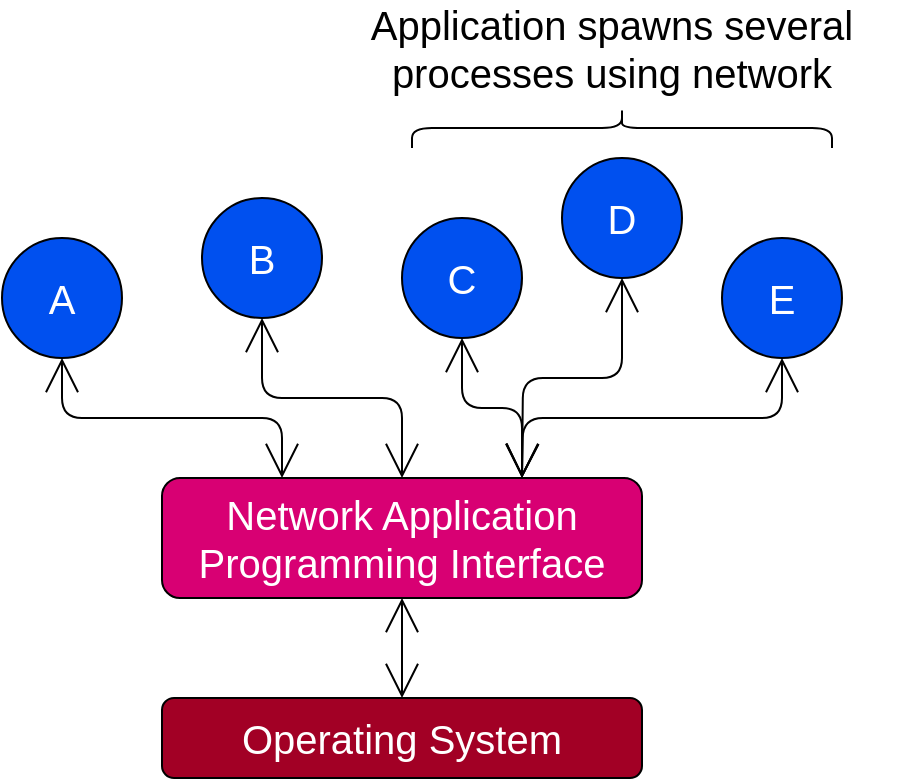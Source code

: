 <mxfile>
    <diagram id="cPa3KvFaKKLf2Ra8UxAx" name="Page-1">
        <mxGraphModel dx="1154" dy="1627" grid="1" gridSize="10" guides="1" tooltips="1" connect="1" arrows="1" fold="1" page="1" pageScale="1" pageWidth="850" pageHeight="1100" math="0" shadow="0">
            <root>
                <mxCell id="0"/>
                <mxCell id="1" parent="0"/>
                <mxCell id="11" style="edgeStyle=none;html=1;exitX=0.5;exitY=1;exitDx=0;exitDy=0;entryX=0.5;entryY=0;entryDx=0;entryDy=0;fontSize=20;endArrow=open;endFill=0;startArrow=open;startFill=0;endSize=15;startSize=15;" edge="1" parent="1" source="2" target="3">
                    <mxGeometry relative="1" as="geometry"/>
                </mxCell>
                <mxCell id="2" value="Network Application Programming Interface" style="rounded=1;whiteSpace=wrap;html=1;fontSize=20;strokeColor=#000000;fillColor=#d80073;fontColor=#ffffff;" vertex="1" parent="1">
                    <mxGeometry x="280" y="260" width="240" height="60" as="geometry"/>
                </mxCell>
                <mxCell id="3" value="Operating System" style="rounded=1;whiteSpace=wrap;html=1;fontSize=20;strokeColor=#000000;fillColor=#a20025;fontColor=#ffffff;" vertex="1" parent="1">
                    <mxGeometry x="280" y="370" width="240" height="40" as="geometry"/>
                </mxCell>
                <mxCell id="12" style="edgeStyle=orthogonalEdgeStyle;html=1;exitX=0.5;exitY=1;exitDx=0;exitDy=0;entryX=0.25;entryY=0;entryDx=0;entryDy=0;fontSize=20;startArrow=open;startFill=0;endArrow=open;endFill=0;startSize=15;endSize=15;" edge="1" parent="1" source="4" target="2">
                    <mxGeometry relative="1" as="geometry"/>
                </mxCell>
                <mxCell id="4" value="A" style="ellipse;whiteSpace=wrap;html=1;aspect=fixed;fontSize=20;strokeColor=#000000;fillColor=#0050ef;fontColor=#ffffff;" vertex="1" parent="1">
                    <mxGeometry x="200" y="140" width="60" height="60" as="geometry"/>
                </mxCell>
                <mxCell id="13" style="edgeStyle=orthogonalEdgeStyle;html=1;exitX=0.5;exitY=1;exitDx=0;exitDy=0;entryX=0.5;entryY=0;entryDx=0;entryDy=0;fontSize=20;startArrow=open;startFill=0;endArrow=open;endFill=0;startSize=15;endSize=15;" edge="1" parent="1" source="7" target="2">
                    <mxGeometry relative="1" as="geometry"/>
                </mxCell>
                <mxCell id="7" value="B&lt;span style=&quot;color: rgba(0 , 0 , 0 , 0) ; font-family: monospace ; font-size: 0px&quot;&gt;%3CmxGraphModel%3E%3Croot%3E%3CmxCell%20id%3D%220%22%2F%3E%3CmxCell%20id%3D%221%22%20parent%3D%220%22%2F%3E%3CmxCell%20id%3D%222%22%20value%3D%22A%22%20style%3D%22ellipse%3BwhiteSpace%3Dwrap%3Bhtml%3D1%3Baspect%3Dfixed%3BfontSize%3D20%3B%22%20vertex%3D%221%22%20parent%3D%221%22%3E%3CmxGeometry%20x%3D%22170%22%20y%3D%22170%22%20width%3D%2260%22%20height%3D%2260%22%20as%3D%22geometry%22%2F%3E%3C%2FmxCell%3E%3C%2Froot%3E%3C%2FmxGraphModel%3E&lt;/span&gt;" style="ellipse;whiteSpace=wrap;html=1;aspect=fixed;fontSize=20;strokeColor=#000000;fillColor=#0050ef;fontColor=#ffffff;" vertex="1" parent="1">
                    <mxGeometry x="300" y="120" width="60" height="60" as="geometry"/>
                </mxCell>
                <mxCell id="14" style="edgeStyle=orthogonalEdgeStyle;html=1;exitX=0.5;exitY=1;exitDx=0;exitDy=0;entryX=0.75;entryY=0;entryDx=0;entryDy=0;fontSize=20;startArrow=open;startFill=0;endArrow=open;endFill=0;startSize=15;endSize=15;" edge="1" parent="1" source="8" target="2">
                    <mxGeometry relative="1" as="geometry"/>
                </mxCell>
                <mxCell id="8" value="C" style="ellipse;whiteSpace=wrap;html=1;aspect=fixed;fontSize=20;strokeColor=#000000;fillColor=#0050ef;fontColor=#ffffff;" vertex="1" parent="1">
                    <mxGeometry x="400" y="130" width="60" height="60" as="geometry"/>
                </mxCell>
                <mxCell id="15" style="edgeStyle=orthogonalEdgeStyle;html=1;exitX=0.5;exitY=1;exitDx=0;exitDy=0;fontSize=20;startArrow=open;startFill=0;endArrow=open;endFill=0;startSize=15;endSize=15;" edge="1" parent="1" source="9">
                    <mxGeometry relative="1" as="geometry">
                        <mxPoint x="460" y="260" as="targetPoint"/>
                    </mxGeometry>
                </mxCell>
                <mxCell id="9" value="D" style="ellipse;whiteSpace=wrap;html=1;aspect=fixed;fontSize=20;strokeColor=#000000;fillColor=#0050ef;fontColor=#ffffff;" vertex="1" parent="1">
                    <mxGeometry x="480" y="100" width="60" height="60" as="geometry"/>
                </mxCell>
                <mxCell id="16" style="edgeStyle=orthogonalEdgeStyle;html=1;exitX=0.5;exitY=1;exitDx=0;exitDy=0;fontSize=20;startArrow=open;startFill=0;endArrow=open;endFill=0;startSize=15;endSize=15;" edge="1" parent="1" source="10">
                    <mxGeometry relative="1" as="geometry">
                        <mxPoint x="460" y="260" as="targetPoint"/>
                    </mxGeometry>
                </mxCell>
                <mxCell id="10" value="E" style="ellipse;whiteSpace=wrap;html=1;aspect=fixed;fontSize=20;strokeColor=#000000;fillColor=#0050ef;fontColor=#ffffff;" vertex="1" parent="1">
                    <mxGeometry x="560" y="140" width="60" height="60" as="geometry"/>
                </mxCell>
                <mxCell id="17" value="" style="shape=curlyBracket;whiteSpace=wrap;html=1;rounded=1;flipH=1;fontSize=20;rotation=-90;" vertex="1" parent="1">
                    <mxGeometry x="500" y="-20" width="20" height="210" as="geometry"/>
                </mxCell>
                <mxCell id="18" value="Application spawns several processes using network" style="text;html=1;strokeColor=none;fillColor=none;align=center;verticalAlign=middle;whiteSpace=wrap;rounded=0;fontSize=20;" vertex="1" parent="1">
                    <mxGeometry x="350" y="30" width="310" height="30" as="geometry"/>
                </mxCell>
            </root>
        </mxGraphModel>
    </diagram>
</mxfile>